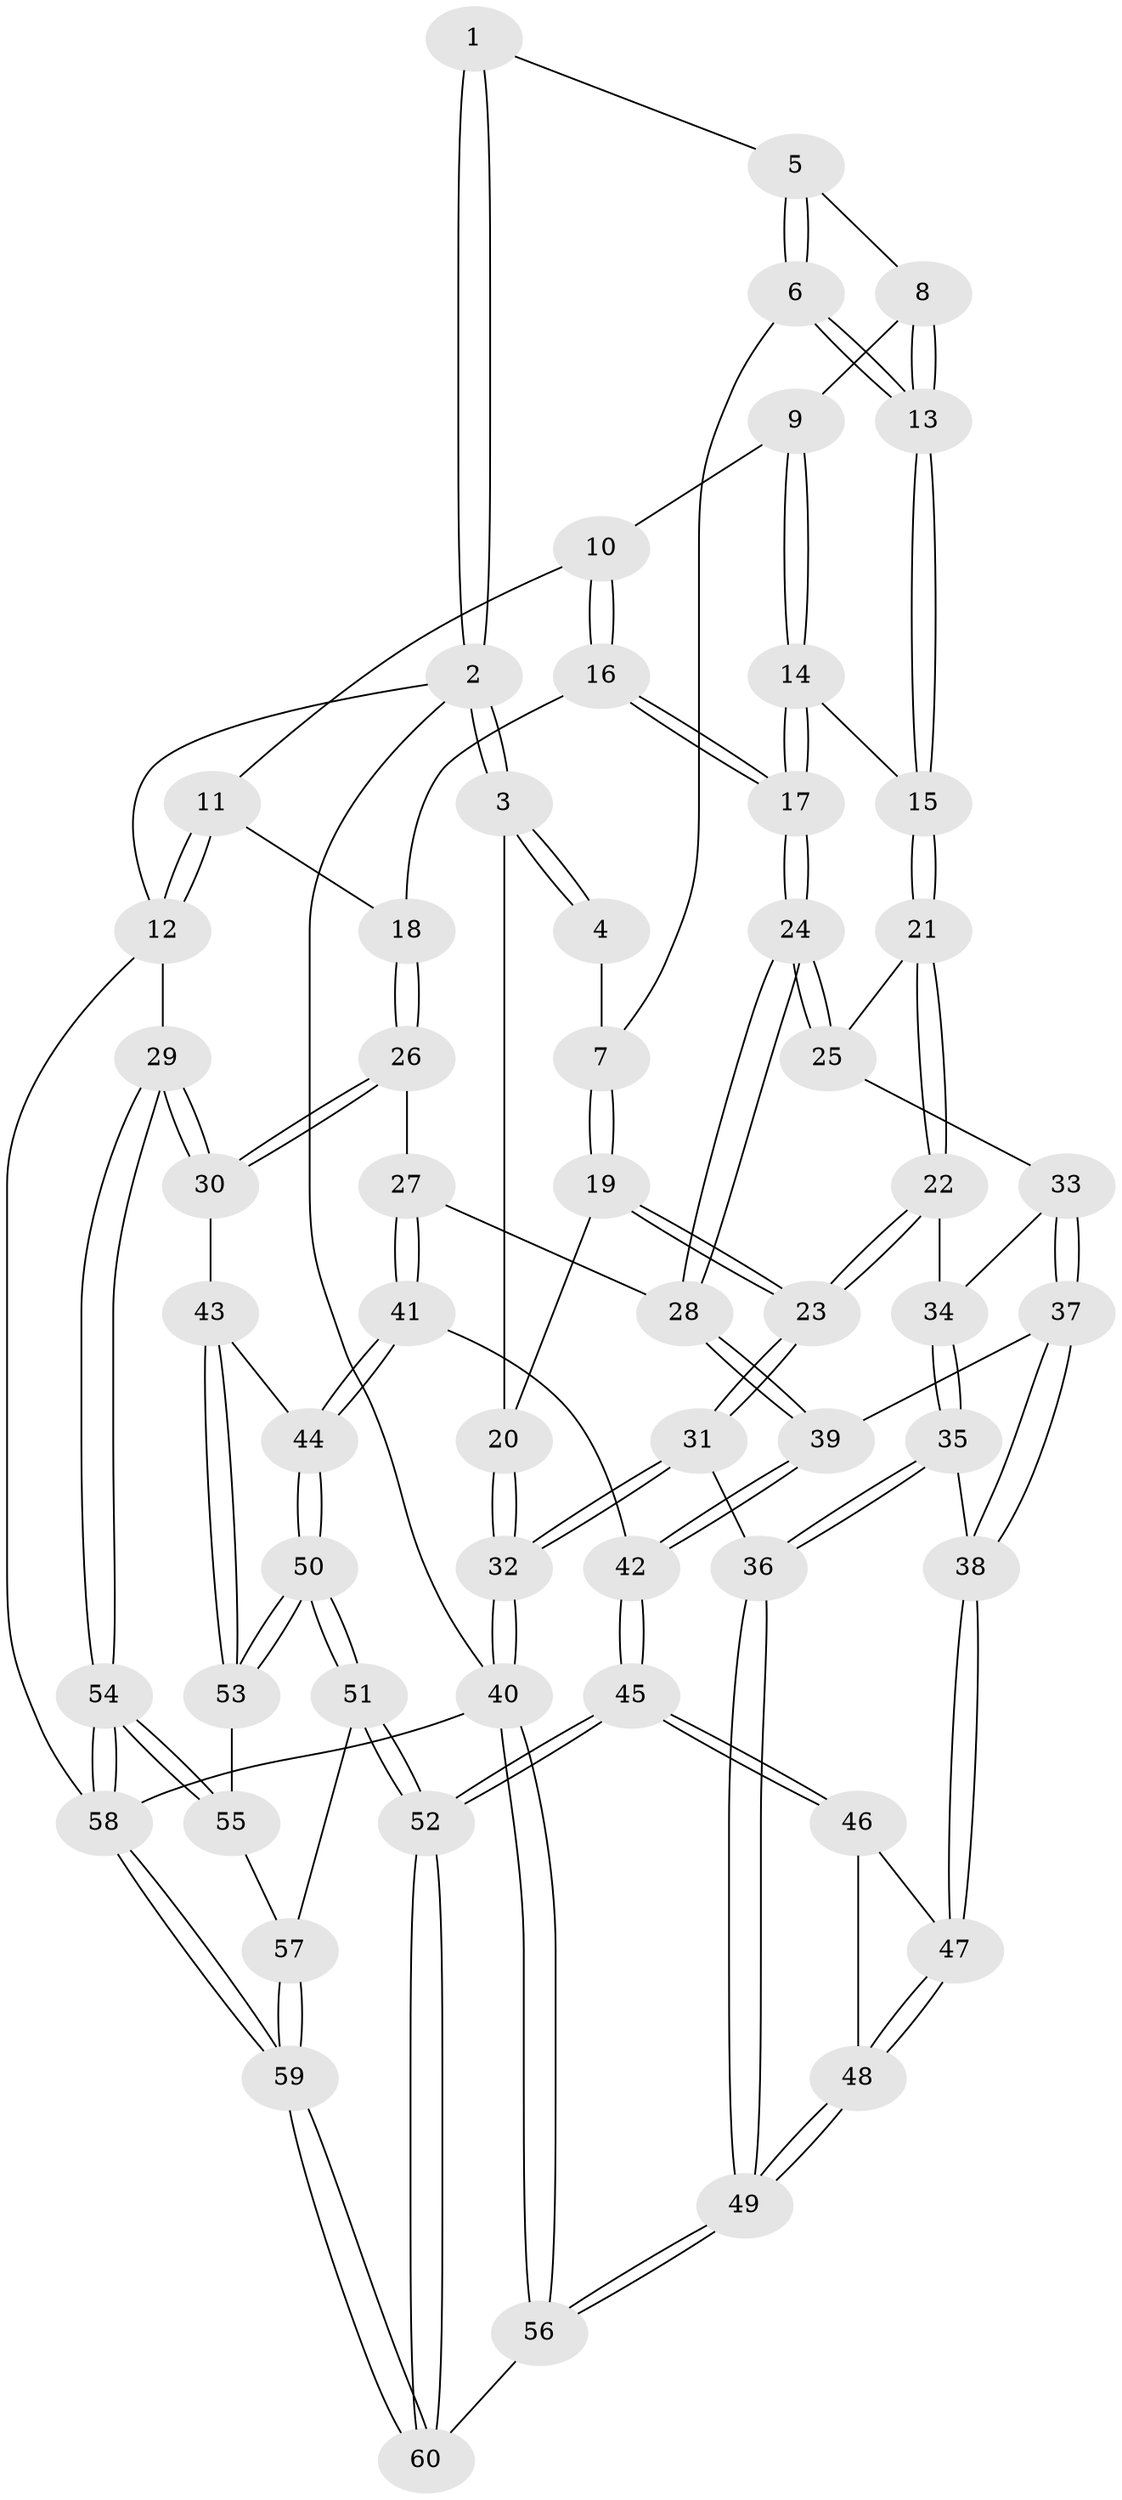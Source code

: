 // Generated by graph-tools (version 1.1) at 2025/16/03/09/25 04:16:51]
// undirected, 60 vertices, 147 edges
graph export_dot {
graph [start="1"]
  node [color=gray90,style=filled];
  1 [pos="+0.485918730809631+0"];
  2 [pos="+0+0"];
  3 [pos="+0+0"];
  4 [pos="+0.19957164297109578+0.15449934101492271"];
  5 [pos="+0.5309736561149118+0"];
  6 [pos="+0.26641663724161185+0.2870259443269819"];
  7 [pos="+0.2439785300694408+0.2922892064591413"];
  8 [pos="+0.5879234528416016+0"];
  9 [pos="+0.684116691160537+0"];
  10 [pos="+0.7024959428395197+0"];
  11 [pos="+1+0"];
  12 [pos="+1+0"];
  13 [pos="+0.45939744890591694+0.3387352915900726"];
  14 [pos="+0.5915697909227645+0.4276622270363184"];
  15 [pos="+0.4843152828400609+0.40034264775007306"];
  16 [pos="+0.7668020065226783+0.41894787025474783"];
  17 [pos="+0.6500753558838375+0.4675042332572969"];
  18 [pos="+0.8584640340040585+0.4478347796707624"];
  19 [pos="+0.16785634032796276+0.388302322476261"];
  20 [pos="+0+0.1746402337172639"];
  21 [pos="+0.44502938305659767+0.44894725689797704"];
  22 [pos="+0.22679295922832748+0.5046503753123981"];
  23 [pos="+0.19255507706553332+0.49867912916852164"];
  24 [pos="+0.6335669814447908+0.5739133431238256"];
  25 [pos="+0.45808501828283027+0.5711031144601648"];
  26 [pos="+0.9516134645210595+0.5519852646566171"];
  27 [pos="+0.6873187537079236+0.6411040877281898"];
  28 [pos="+0.6359683755197484+0.5850622310312262"];
  29 [pos="+1+0.6351057833915889"];
  30 [pos="+1+0.6217671189944164"];
  31 [pos="+0.08014601623913468+0.690975395185423"];
  32 [pos="+0+0.8105407267931841"];
  33 [pos="+0.43944141659456765+0.6020525801206513"];
  34 [pos="+0.32866150245185116+0.5806244419535314"];
  35 [pos="+0.351753055006282+0.7160177382674455"];
  36 [pos="+0.26422536828558246+0.7608777900114188"];
  37 [pos="+0.45681643970569674+0.7080374285360334"];
  38 [pos="+0.45484972770944915+0.7106941453806715"];
  39 [pos="+0.5274692407532096+0.6941827745551727"];
  40 [pos="+0+1"];
  41 [pos="+0.6972631945910868+0.6812604668206876"];
  42 [pos="+0.6162267207640884+0.7739416455038277"];
  43 [pos="+1+0.645163057140007"];
  44 [pos="+0.7972459828161366+0.7701173334264663"];
  45 [pos="+0.6119237320423924+0.878669794393604"];
  46 [pos="+0.5873637600939653+0.8706504947335134"];
  47 [pos="+0.45869371119199037+0.7445626946162532"];
  48 [pos="+0.40164909401706267+0.8879468031626491"];
  49 [pos="+0.35393518794245055+0.9279071071034426"];
  50 [pos="+0.7701340562907619+0.8605658834811084"];
  51 [pos="+0.714322726349352+0.9448826175324934"];
  52 [pos="+0.6879118542774634+0.9743984473192981"];
  53 [pos="+0.8996501861956652+0.8717718805210398"];
  54 [pos="+1+0.9114762307526042"];
  55 [pos="+0.9322830761640346+0.9160694253698315"];
  56 [pos="+0.29057742963954386+1"];
  57 [pos="+0.9212068335972834+0.9260126069528687"];
  58 [pos="+1+1"];
  59 [pos="+0.823301427375295+1"];
  60 [pos="+0.672762670937176+1"];
  1 -- 2;
  1 -- 2;
  1 -- 5;
  2 -- 3;
  2 -- 3;
  2 -- 12;
  2 -- 40;
  3 -- 4;
  3 -- 4;
  3 -- 20;
  4 -- 7;
  5 -- 6;
  5 -- 6;
  5 -- 8;
  6 -- 7;
  6 -- 13;
  6 -- 13;
  7 -- 19;
  7 -- 19;
  8 -- 9;
  8 -- 13;
  8 -- 13;
  9 -- 10;
  9 -- 14;
  9 -- 14;
  10 -- 11;
  10 -- 16;
  10 -- 16;
  11 -- 12;
  11 -- 12;
  11 -- 18;
  12 -- 29;
  12 -- 58;
  13 -- 15;
  13 -- 15;
  14 -- 15;
  14 -- 17;
  14 -- 17;
  15 -- 21;
  15 -- 21;
  16 -- 17;
  16 -- 17;
  16 -- 18;
  17 -- 24;
  17 -- 24;
  18 -- 26;
  18 -- 26;
  19 -- 20;
  19 -- 23;
  19 -- 23;
  20 -- 32;
  20 -- 32;
  21 -- 22;
  21 -- 22;
  21 -- 25;
  22 -- 23;
  22 -- 23;
  22 -- 34;
  23 -- 31;
  23 -- 31;
  24 -- 25;
  24 -- 25;
  24 -- 28;
  24 -- 28;
  25 -- 33;
  26 -- 27;
  26 -- 30;
  26 -- 30;
  27 -- 28;
  27 -- 41;
  27 -- 41;
  28 -- 39;
  28 -- 39;
  29 -- 30;
  29 -- 30;
  29 -- 54;
  29 -- 54;
  30 -- 43;
  31 -- 32;
  31 -- 32;
  31 -- 36;
  32 -- 40;
  32 -- 40;
  33 -- 34;
  33 -- 37;
  33 -- 37;
  34 -- 35;
  34 -- 35;
  35 -- 36;
  35 -- 36;
  35 -- 38;
  36 -- 49;
  36 -- 49;
  37 -- 38;
  37 -- 38;
  37 -- 39;
  38 -- 47;
  38 -- 47;
  39 -- 42;
  39 -- 42;
  40 -- 56;
  40 -- 56;
  40 -- 58;
  41 -- 42;
  41 -- 44;
  41 -- 44;
  42 -- 45;
  42 -- 45;
  43 -- 44;
  43 -- 53;
  43 -- 53;
  44 -- 50;
  44 -- 50;
  45 -- 46;
  45 -- 46;
  45 -- 52;
  45 -- 52;
  46 -- 47;
  46 -- 48;
  47 -- 48;
  47 -- 48;
  48 -- 49;
  48 -- 49;
  49 -- 56;
  49 -- 56;
  50 -- 51;
  50 -- 51;
  50 -- 53;
  50 -- 53;
  51 -- 52;
  51 -- 52;
  51 -- 57;
  52 -- 60;
  52 -- 60;
  53 -- 55;
  54 -- 55;
  54 -- 55;
  54 -- 58;
  54 -- 58;
  55 -- 57;
  56 -- 60;
  57 -- 59;
  57 -- 59;
  58 -- 59;
  58 -- 59;
  59 -- 60;
  59 -- 60;
}
